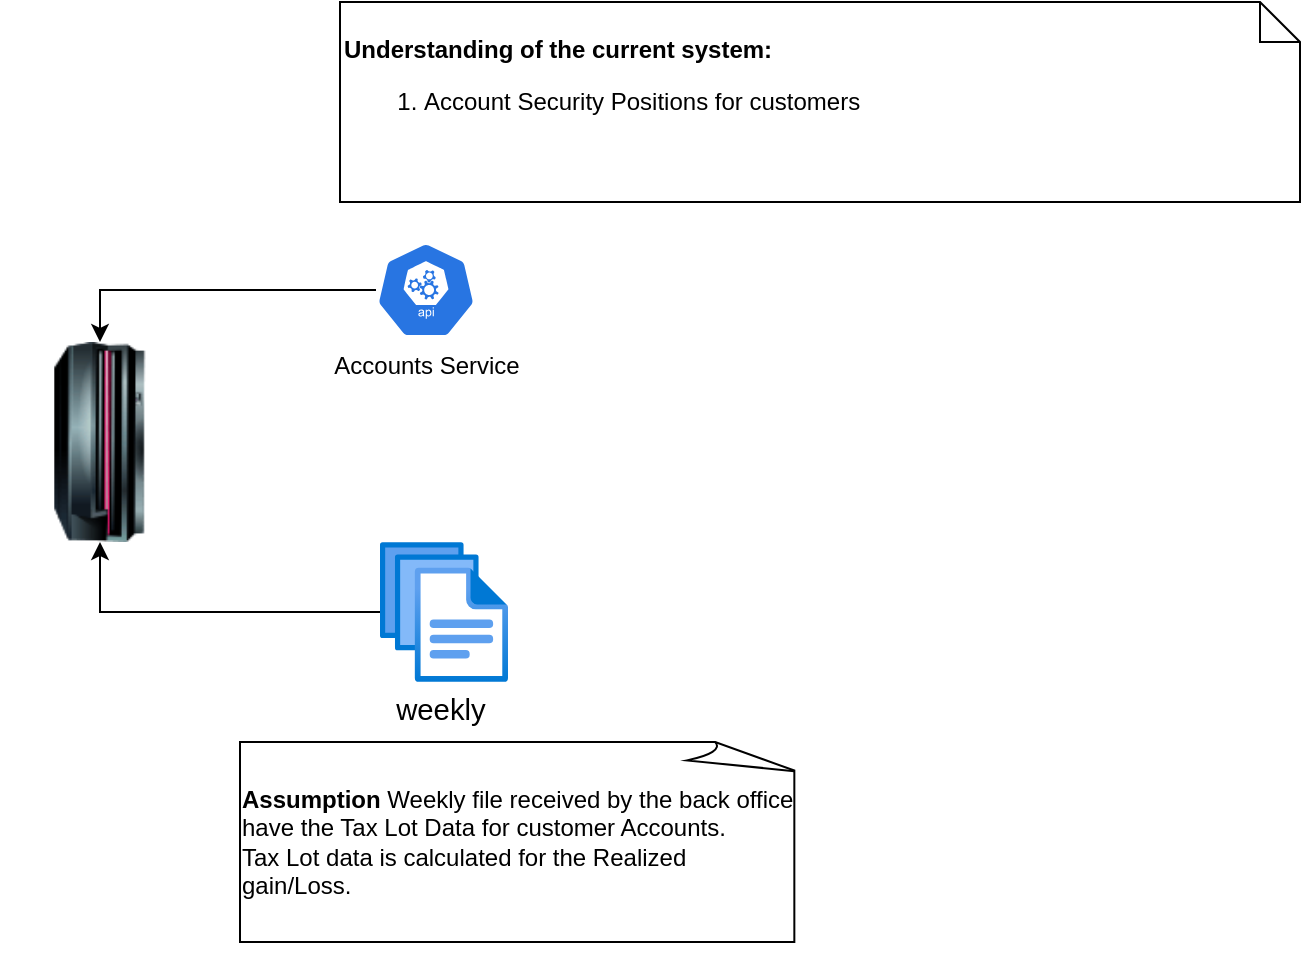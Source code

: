 <mxfile version="20.6.0" type="github" pages="2"><diagram id="cjQaIy38DdPEgIh5tRGR" name="Current State"><mxGraphModel dx="782" dy="506" grid="1" gridSize="10" guides="1" tooltips="1" connect="1" arrows="1" fold="1" page="1" pageScale="1" pageWidth="850" pageHeight="1100" math="0" shadow="0"><root><mxCell id="0"/><mxCell id="1" parent="0"/><mxCell id="i4m-GZeJ5dxmzm1YNVpR-2" value="&lt;br&gt;&lt;div style=&quot;text-align: left;&quot;&gt;&lt;b&gt;&lt;br&gt;&lt;/b&gt;&lt;/div&gt;&lt;div style=&quot;text-align: left;&quot;&gt;&lt;b style=&quot;background-color: initial;&quot;&gt;Assumption&lt;/b&gt;&lt;span style=&quot;background-color: initial;&quot;&gt; Weekly file received by the back office have the Tax Lot Data for customer Accounts.&amp;nbsp;&lt;/span&gt;&lt;br&gt;&lt;/div&gt;&lt;div style=&quot;text-align: left;&quot;&gt;Tax Lot data is calculated for the Realized gain/Loss.&amp;nbsp;&lt;/div&gt;&lt;div style=&quot;text-align: left;&quot;&gt;&lt;br&gt;&lt;/div&gt;&lt;span style=&quot;orphans: 2; text-indent: 0px; widows: 2; background-color: rgb(248, 249, 250); text-decoration-thickness: initial; text-decoration-style: initial; text-decoration-color: initial; float: none; display: inline !important;&quot;&gt;&lt;div style=&quot;text-align: left;&quot;&gt;&lt;br&gt;&lt;/div&gt;&lt;/span&gt;" style="whiteSpace=wrap;html=1;shape=mxgraph.basic.document" parent="1" vertex="1"><mxGeometry x="300" y="450" width="280" height="100" as="geometry"/></mxCell><mxCell id="i4m-GZeJ5dxmzm1YNVpR-3" value="" style="image;html=1;image=img/lib/clip_art/computers/Mainframe_128x128.png" parent="1" vertex="1"><mxGeometry x="180" y="250" width="100" height="100" as="geometry"/></mxCell><mxCell id="i4m-GZeJ5dxmzm1YNVpR-6" value="" style="edgeStyle=orthogonalEdgeStyle;rounded=0;orthogonalLoop=1;jettySize=auto;html=1;" parent="1" source="i4m-GZeJ5dxmzm1YNVpR-4" target="i4m-GZeJ5dxmzm1YNVpR-3" edge="1"><mxGeometry relative="1" as="geometry"/></mxCell><mxCell id="i4m-GZeJ5dxmzm1YNVpR-4" value="Accounts Service&lt;br&gt;" style="sketch=0;html=1;dashed=0;whitespace=wrap;fillColor=#2875E2;strokeColor=#ffffff;points=[[0.005,0.63,0],[0.1,0.2,0],[0.9,0.2,0],[0.5,0,0],[0.995,0.63,0],[0.72,0.99,0],[0.5,1,0],[0.28,0.99,0]];verticalLabelPosition=bottom;align=center;verticalAlign=top;shape=mxgraph.kubernetes.icon;prIcon=api" parent="1" vertex="1"><mxGeometry x="368" y="200" width="50" height="48" as="geometry"/></mxCell><mxCell id="i4m-GZeJ5dxmzm1YNVpR-8" value="" style="edgeStyle=orthogonalEdgeStyle;rounded=0;orthogonalLoop=1;jettySize=auto;html=1;" parent="1" source="i4m-GZeJ5dxmzm1YNVpR-5" target="i4m-GZeJ5dxmzm1YNVpR-3" edge="1"><mxGeometry relative="1" as="geometry"><Array as="points"><mxPoint x="230" y="385"/></Array></mxGeometry></mxCell><mxCell id="i4m-GZeJ5dxmzm1YNVpR-5" value="&lt;span style=&quot;font-size:11.0pt;line-height:107%;&lt;br/&gt;font-family:&amp;quot;Calibri&amp;quot;,sans-serif;mso-ascii-theme-font:minor-latin;mso-fareast-font-family:&lt;br/&gt;Calibri;mso-fareast-theme-font:minor-latin;mso-hansi-theme-font:minor-latin;&lt;br/&gt;mso-bidi-font-family:&amp;quot;Times New Roman&amp;quot;;mso-bidi-theme-font:minor-bidi;&lt;br/&gt;mso-ansi-language:EN-US;mso-fareast-language:EN-US;mso-bidi-language:AR-SA&quot;&gt;weekly&amp;nbsp;&lt;/span&gt;" style="aspect=fixed;html=1;points=[];align=center;image;fontSize=12;image=img/lib/azure2/general/Files.svg;" parent="1" vertex="1"><mxGeometry x="370" y="350" width="64" height="70" as="geometry"/></mxCell><mxCell id="i4m-GZeJ5dxmzm1YNVpR-10" value="&lt;b&gt;Understanding of the current system:&lt;/b&gt;&lt;br&gt;&lt;ol style=&quot;&quot;&gt;&lt;li style=&quot;&quot;&gt;Account&amp;nbsp;Security Positions for customers&lt;b&gt;&amp;nbsp;&lt;/b&gt;&lt;/li&gt;&lt;/ol&gt;&lt;b&gt;&lt;br&gt;&lt;/b&gt;" style="shape=note;size=20;whiteSpace=wrap;html=1;align=left;" parent="1" vertex="1"><mxGeometry x="350" y="80" width="480" height="100" as="geometry"/></mxCell></root></mxGraphModel></diagram><diagram id="T10lgjaeekmoiZBlBA3k" name="Proposed Solution"><mxGraphModel dx="782" dy="449" grid="1" gridSize="10" guides="1" tooltips="1" connect="1" arrows="1" fold="1" page="1" pageScale="1" pageWidth="850" pageHeight="1100" math="0" shadow="0"><root><mxCell id="0"/><mxCell id="1" parent="0"/></root></mxGraphModel></diagram></mxfile>